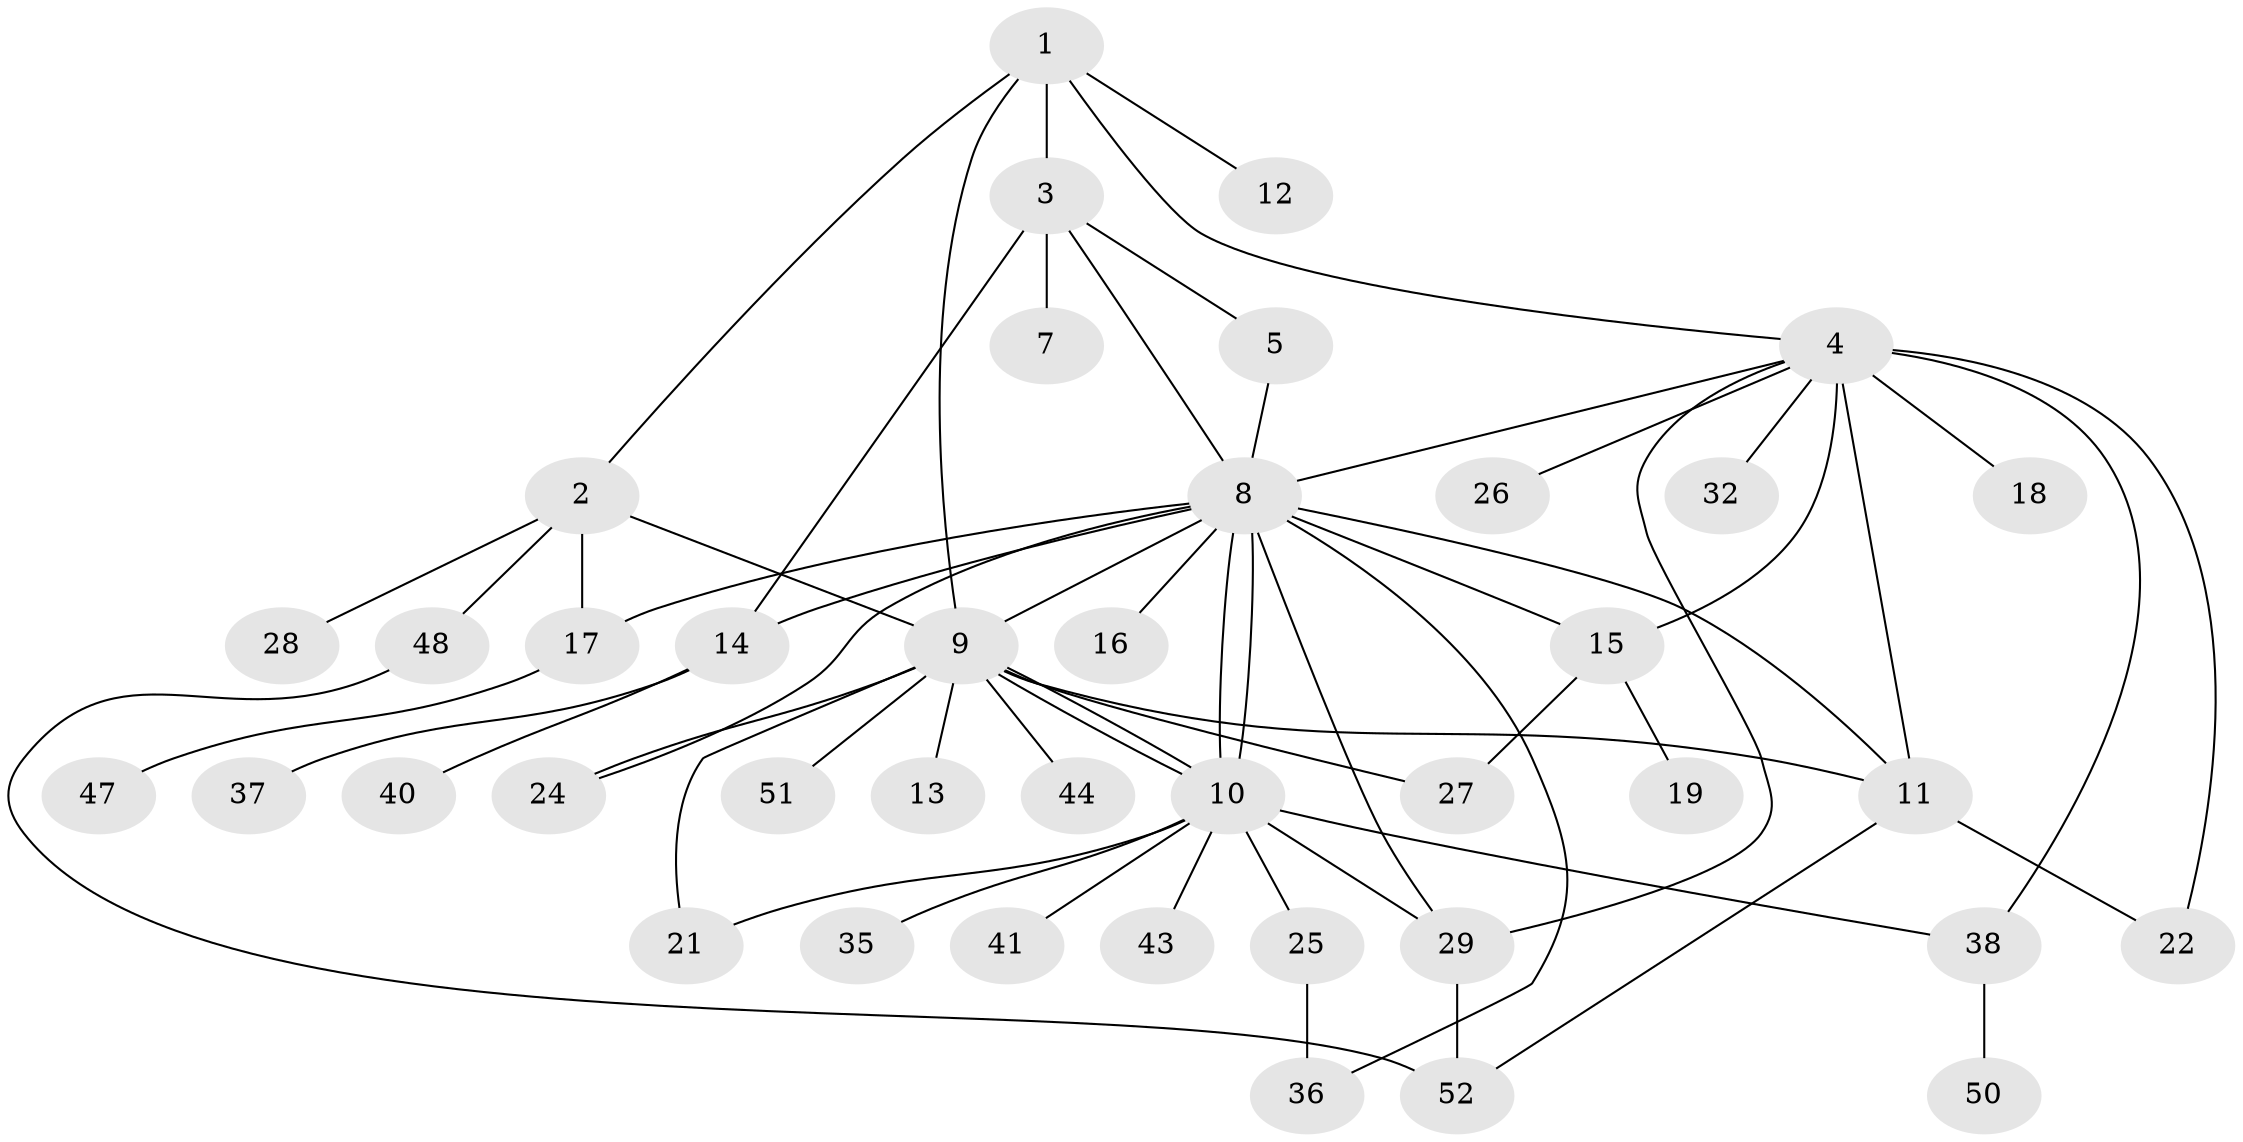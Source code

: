 // Generated by graph-tools (version 1.1) at 2025/23/03/03/25 07:23:51]
// undirected, 40 vertices, 61 edges
graph export_dot {
graph [start="1"]
  node [color=gray90,style=filled];
  1 [super="+33"];
  2 [super="+20"];
  3 [super="+23"];
  4 [super="+6"];
  5;
  7;
  8 [super="+30"];
  9 [super="+39"];
  10 [super="+34"];
  11 [super="+45"];
  12;
  13;
  14 [super="+42"];
  15;
  16;
  17;
  18;
  19;
  21 [super="+46"];
  22;
  24;
  25;
  26;
  27 [super="+49"];
  28;
  29 [super="+31"];
  32;
  35;
  36;
  37;
  38;
  40;
  41;
  43;
  44;
  47;
  48;
  50;
  51;
  52 [super="+53"];
  1 -- 2;
  1 -- 3 [weight=3];
  1 -- 4;
  1 -- 9;
  1 -- 12;
  2 -- 17;
  2 -- 28;
  2 -- 48;
  2 -- 9;
  3 -- 5;
  3 -- 7;
  3 -- 8;
  3 -- 14;
  4 -- 11 [weight=2];
  4 -- 32;
  4 -- 38;
  4 -- 15;
  4 -- 18;
  4 -- 22;
  4 -- 26;
  4 -- 8;
  4 -- 29;
  5 -- 8;
  8 -- 9;
  8 -- 10;
  8 -- 10;
  8 -- 11;
  8 -- 14 [weight=2];
  8 -- 16;
  8 -- 17;
  8 -- 24;
  8 -- 29;
  8 -- 36;
  8 -- 15;
  9 -- 10 [weight=4];
  9 -- 10;
  9 -- 11;
  9 -- 13;
  9 -- 21;
  9 -- 24;
  9 -- 27;
  9 -- 44 [weight=2];
  9 -- 51;
  10 -- 25;
  10 -- 38;
  10 -- 41;
  10 -- 43;
  10 -- 35;
  10 -- 29;
  10 -- 21;
  11 -- 22;
  11 -- 52;
  14 -- 37;
  14 -- 40;
  15 -- 19;
  15 -- 27;
  17 -- 47;
  25 -- 36;
  29 -- 52;
  38 -- 50;
  48 -- 52;
}
